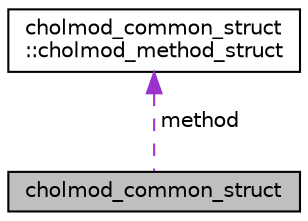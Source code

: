 digraph "cholmod_common_struct"
{
 // INTERACTIVE_SVG=YES
  edge [fontname="Helvetica",fontsize="10",labelfontname="Helvetica",labelfontsize="10"];
  node [fontname="Helvetica",fontsize="10",shape=record];
  Node1 [label="cholmod_common_struct",height=0.2,width=0.4,color="black", fillcolor="grey75", style="filled" fontcolor="black"];
  Node2 -> Node1 [dir="back",color="darkorchid3",fontsize="10",style="dashed",label=" method" ,fontname="Helvetica"];
  Node2 [label="cholmod_common_struct\l::cholmod_method_struct",height=0.2,width=0.4,color="black", fillcolor="white", style="filled",URL="$structcholmod__common__struct_1_1cholmod__method__struct.html"];
}
